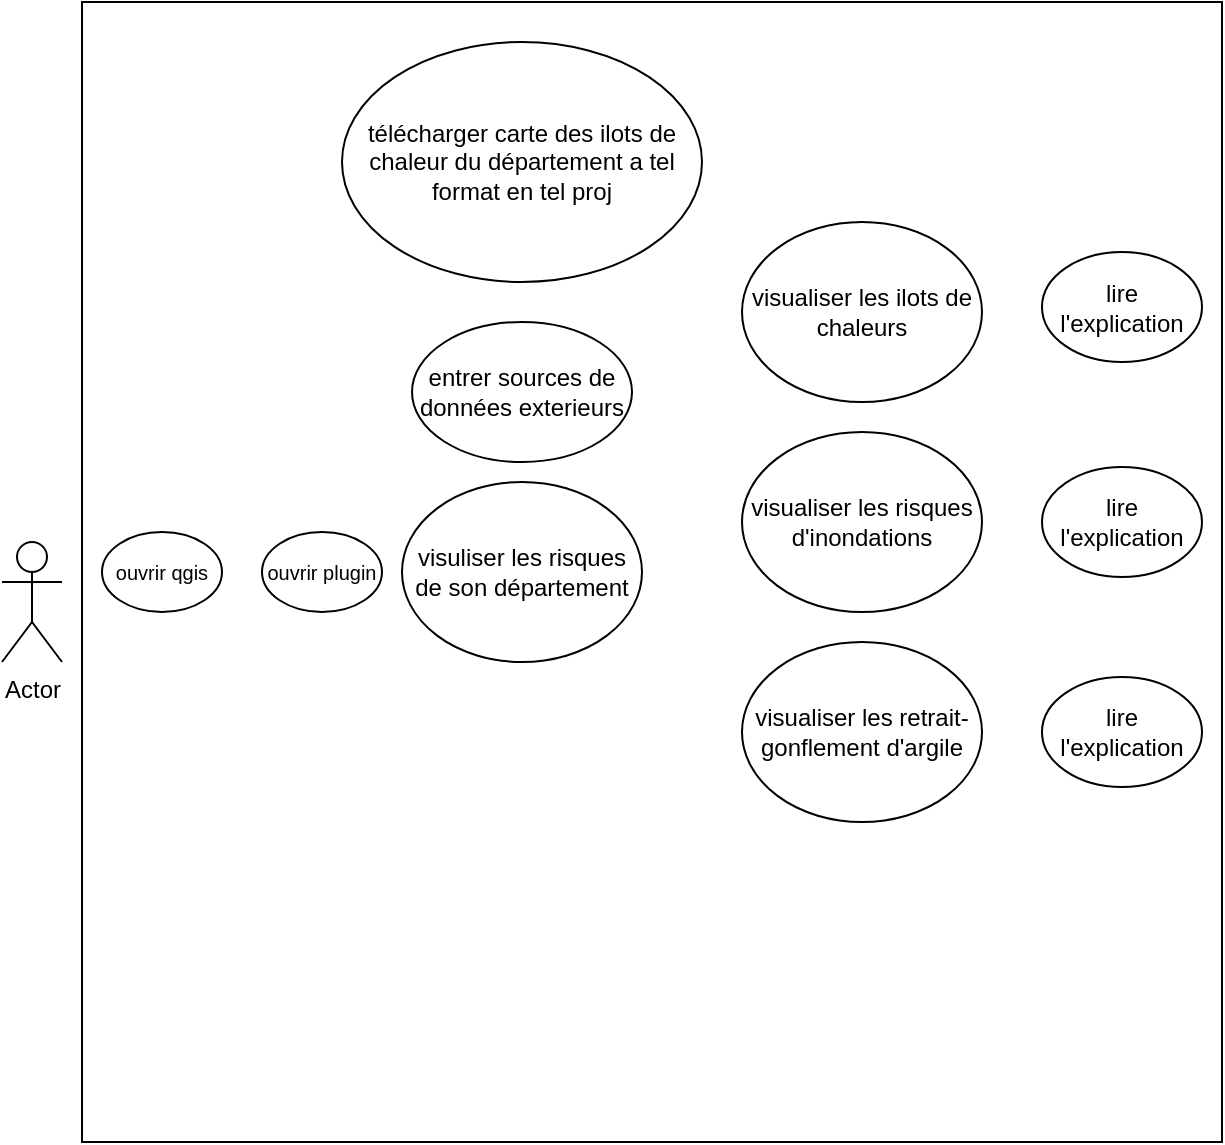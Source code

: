 <mxfile version="24.8.6">
  <diagram name="Page-1" id="yWqdgSbsT_Y-NkE_eyum">
    <mxGraphModel dx="1674" dy="782" grid="1" gridSize="10" guides="1" tooltips="1" connect="1" arrows="1" fold="1" page="1" pageScale="1" pageWidth="827" pageHeight="1169" math="0" shadow="0">
      <root>
        <mxCell id="0" />
        <mxCell id="1" parent="0" />
        <mxCell id="24zMw3zpbfvIC8_C8cyf-3" value="" style="whiteSpace=wrap;html=1;aspect=fixed;" vertex="1" parent="1">
          <mxGeometry x="110" y="100" width="570" height="570" as="geometry" />
        </mxCell>
        <mxCell id="24zMw3zpbfvIC8_C8cyf-1" value="&lt;div&gt;&lt;font style=&quot;font-size: 10px;&quot;&gt;ouvrir qgis&lt;/font&gt;&lt;/div&gt;" style="ellipse;whiteSpace=wrap;html=1;" vertex="1" parent="1">
          <mxGeometry x="120" y="365" width="60" height="40" as="geometry" />
        </mxCell>
        <mxCell id="24zMw3zpbfvIC8_C8cyf-2" value="Actor" style="shape=umlActor;verticalLabelPosition=bottom;verticalAlign=top;html=1;outlineConnect=0;" vertex="1" parent="1">
          <mxGeometry x="70" y="370" width="30" height="60" as="geometry" />
        </mxCell>
        <mxCell id="24zMw3zpbfvIC8_C8cyf-5" value="entrer sources de données exterieurs " style="ellipse;whiteSpace=wrap;html=1;" vertex="1" parent="1">
          <mxGeometry x="275" y="260" width="110" height="70" as="geometry" />
        </mxCell>
        <mxCell id="24zMw3zpbfvIC8_C8cyf-6" value="visuliser les risques de son département" style="ellipse;whiteSpace=wrap;html=1;" vertex="1" parent="1">
          <mxGeometry x="270" y="340" width="120" height="90" as="geometry" />
        </mxCell>
        <mxCell id="24zMw3zpbfvIC8_C8cyf-7" value="&lt;div&gt;&lt;font style=&quot;font-size: 10px;&quot;&gt;ouvrir plugin&lt;br&gt;&lt;/font&gt;&lt;/div&gt;" style="ellipse;whiteSpace=wrap;html=1;" vertex="1" parent="1">
          <mxGeometry x="200" y="365" width="60" height="40" as="geometry" />
        </mxCell>
        <mxCell id="24zMw3zpbfvIC8_C8cyf-8" value="télécharger carte des ilots de chaleur du département a tel format en tel proj" style="ellipse;whiteSpace=wrap;html=1;" vertex="1" parent="1">
          <mxGeometry x="240" y="120" width="180" height="120" as="geometry" />
        </mxCell>
        <mxCell id="24zMw3zpbfvIC8_C8cyf-9" value="visualiser les ilots de chaleurs " style="ellipse;whiteSpace=wrap;html=1;" vertex="1" parent="1">
          <mxGeometry x="440" y="210" width="120" height="90" as="geometry" />
        </mxCell>
        <mxCell id="24zMw3zpbfvIC8_C8cyf-10" value="visualiser les risques d&#39;inondations" style="ellipse;whiteSpace=wrap;html=1;" vertex="1" parent="1">
          <mxGeometry x="440" y="315" width="120" height="90" as="geometry" />
        </mxCell>
        <mxCell id="24zMw3zpbfvIC8_C8cyf-11" value="visualiser les retrait-gonflement d&#39;argile " style="ellipse;whiteSpace=wrap;html=1;" vertex="1" parent="1">
          <mxGeometry x="440" y="420" width="120" height="90" as="geometry" />
        </mxCell>
        <mxCell id="24zMw3zpbfvIC8_C8cyf-12" value="lire l&#39;explication" style="ellipse;whiteSpace=wrap;html=1;" vertex="1" parent="1">
          <mxGeometry x="590" y="225" width="80" height="55" as="geometry" />
        </mxCell>
        <mxCell id="24zMw3zpbfvIC8_C8cyf-13" value="lire l&#39;explication" style="ellipse;whiteSpace=wrap;html=1;" vertex="1" parent="1">
          <mxGeometry x="590" y="332.5" width="80" height="55" as="geometry" />
        </mxCell>
        <mxCell id="24zMw3zpbfvIC8_C8cyf-14" value="lire l&#39;explication" style="ellipse;whiteSpace=wrap;html=1;" vertex="1" parent="1">
          <mxGeometry x="590" y="437.5" width="80" height="55" as="geometry" />
        </mxCell>
      </root>
    </mxGraphModel>
  </diagram>
</mxfile>
